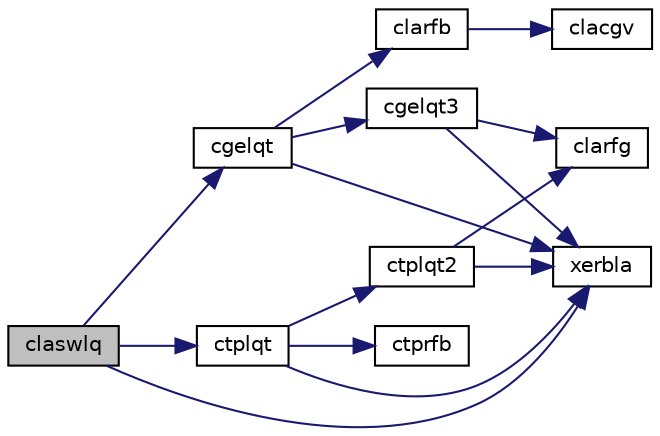 digraph "claswlq"
{
 // LATEX_PDF_SIZE
  edge [fontname="Helvetica",fontsize="10",labelfontname="Helvetica",labelfontsize="10"];
  node [fontname="Helvetica",fontsize="10",shape=record];
  rankdir="LR";
  Node1 [label="claswlq",height=0.2,width=0.4,color="black", fillcolor="grey75", style="filled", fontcolor="black",tooltip="CLASWLQ"];
  Node1 -> Node2 [color="midnightblue",fontsize="10",style="solid",fontname="Helvetica"];
  Node2 [label="cgelqt",height=0.2,width=0.4,color="black", fillcolor="white", style="filled",URL="$cgelqt_8f.html#a1a3e42d2dea189bfdd5ca5de2a0439e7",tooltip="CGELQT"];
  Node2 -> Node3 [color="midnightblue",fontsize="10",style="solid",fontname="Helvetica"];
  Node3 [label="cgelqt3",height=0.2,width=0.4,color="black", fillcolor="white", style="filled",URL="$cgelqt3_8f.html#abb576e6f096eb7b999a4ec2f97e59bc2",tooltip="CGELQT3"];
  Node3 -> Node4 [color="midnightblue",fontsize="10",style="solid",fontname="Helvetica"];
  Node4 [label="clarfg",height=0.2,width=0.4,color="black", fillcolor="white", style="filled",URL="$clarfg_8f.html#ab546cf8718b98ecdc6aae99a34ffb1bf",tooltip="CLARFG generates an elementary reflector (Householder matrix)."];
  Node3 -> Node5 [color="midnightblue",fontsize="10",style="solid",fontname="Helvetica"];
  Node5 [label="xerbla",height=0.2,width=0.4,color="black", fillcolor="white", style="filled",URL="$xerbla_8f.html#a377ee61015baf8dea7770b3a404b1c07",tooltip="XERBLA"];
  Node2 -> Node6 [color="midnightblue",fontsize="10",style="solid",fontname="Helvetica"];
  Node6 [label="clarfb",height=0.2,width=0.4,color="black", fillcolor="white", style="filled",URL="$clarfb_8f.html#a625578c63463d61350ee393cd3f9aeb6",tooltip="CLARFB applies a block reflector or its conjugate-transpose to a general rectangular matrix."];
  Node6 -> Node7 [color="midnightblue",fontsize="10",style="solid",fontname="Helvetica"];
  Node7 [label="clacgv",height=0.2,width=0.4,color="black", fillcolor="white", style="filled",URL="$clacgv_8f.html#a0ff51770edb0cdc7328fdae7ace7954e",tooltip="CLACGV conjugates a complex vector."];
  Node2 -> Node5 [color="midnightblue",fontsize="10",style="solid",fontname="Helvetica"];
  Node1 -> Node8 [color="midnightblue",fontsize="10",style="solid",fontname="Helvetica"];
  Node8 [label="ctplqt",height=0.2,width=0.4,color="black", fillcolor="white", style="filled",URL="$ctplqt_8f.html#a31457575c5f05411d935312eab33ea61",tooltip="CTPLQT"];
  Node8 -> Node9 [color="midnightblue",fontsize="10",style="solid",fontname="Helvetica"];
  Node9 [label="ctplqt2",height=0.2,width=0.4,color="black", fillcolor="white", style="filled",URL="$ctplqt2_8f.html#acd14e4bf05c8ecf32edf4df6d869f82b",tooltip="CTPLQT2"];
  Node9 -> Node4 [color="midnightblue",fontsize="10",style="solid",fontname="Helvetica"];
  Node9 -> Node5 [color="midnightblue",fontsize="10",style="solid",fontname="Helvetica"];
  Node8 -> Node10 [color="midnightblue",fontsize="10",style="solid",fontname="Helvetica"];
  Node10 [label="ctprfb",height=0.2,width=0.4,color="black", fillcolor="white", style="filled",URL="$ctprfb_8f.html#a1870011d9f6b3b3df73c361a3236942f",tooltip="CTPRFB applies a complex \"triangular-pentagonal\" block reflector to a complex matrix,..."];
  Node8 -> Node5 [color="midnightblue",fontsize="10",style="solid",fontname="Helvetica"];
  Node1 -> Node5 [color="midnightblue",fontsize="10",style="solid",fontname="Helvetica"];
}
